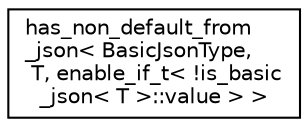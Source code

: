 digraph "Graphical Class Hierarchy"
{
 // LATEX_PDF_SIZE
  edge [fontname="Helvetica",fontsize="10",labelfontname="Helvetica",labelfontsize="10"];
  node [fontname="Helvetica",fontsize="10",shape=record];
  rankdir="LR";
  Node0 [label="has_non_default_from\l_json\< BasicJsonType,\l T, enable_if_t\< !is_basic\l_json\< T \>::value \> \>",height=0.2,width=0.4,color="black", fillcolor="white", style="filled",URL="$structdetail_1_1has__non__default__from__json_3_01BasicJsonType_00_01T_00_01enable__if__t_3_01_912047717fa07cfa9d99fe9eafcf1e11e.html",tooltip=" "];
}
